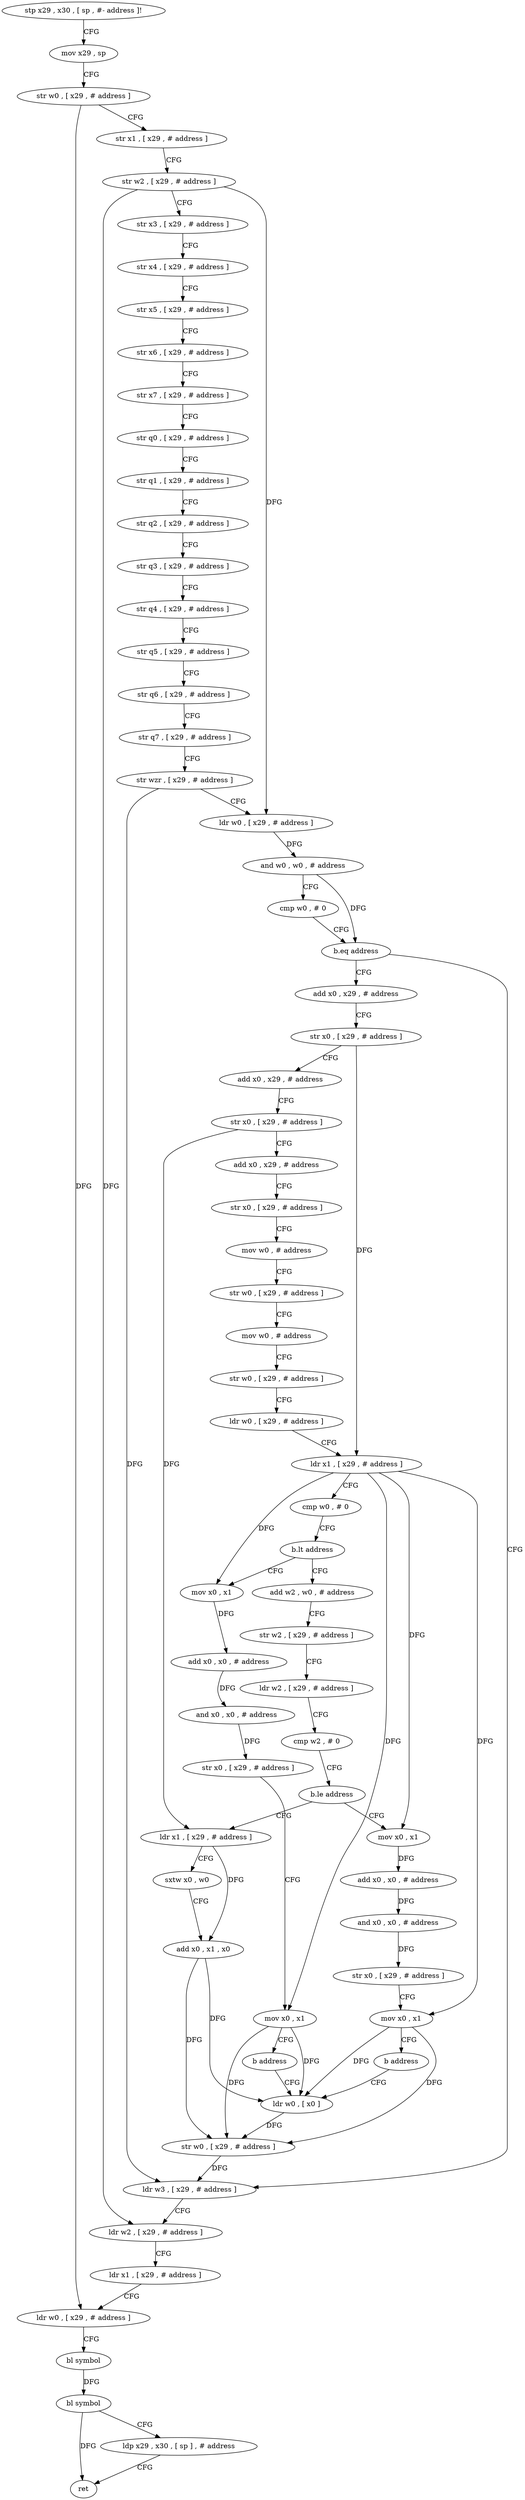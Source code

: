 digraph "func" {
"4340100" [label = "stp x29 , x30 , [ sp , #- address ]!" ]
"4340104" [label = "mov x29 , sp" ]
"4340108" [label = "str w0 , [ x29 , # address ]" ]
"4340112" [label = "str x1 , [ x29 , # address ]" ]
"4340116" [label = "str w2 , [ x29 , # address ]" ]
"4340120" [label = "str x3 , [ x29 , # address ]" ]
"4340124" [label = "str x4 , [ x29 , # address ]" ]
"4340128" [label = "str x5 , [ x29 , # address ]" ]
"4340132" [label = "str x6 , [ x29 , # address ]" ]
"4340136" [label = "str x7 , [ x29 , # address ]" ]
"4340140" [label = "str q0 , [ x29 , # address ]" ]
"4340144" [label = "str q1 , [ x29 , # address ]" ]
"4340148" [label = "str q2 , [ x29 , # address ]" ]
"4340152" [label = "str q3 , [ x29 , # address ]" ]
"4340156" [label = "str q4 , [ x29 , # address ]" ]
"4340160" [label = "str q5 , [ x29 , # address ]" ]
"4340164" [label = "str q6 , [ x29 , # address ]" ]
"4340168" [label = "str q7 , [ x29 , # address ]" ]
"4340172" [label = "str wzr , [ x29 , # address ]" ]
"4340176" [label = "ldr w0 , [ x29 , # address ]" ]
"4340180" [label = "and w0 , w0 , # address" ]
"4340184" [label = "cmp w0 , # 0" ]
"4340188" [label = "b.eq address" ]
"4340336" [label = "ldr w3 , [ x29 , # address ]" ]
"4340192" [label = "add x0 , x29 , # address" ]
"4340340" [label = "ldr w2 , [ x29 , # address ]" ]
"4340344" [label = "ldr x1 , [ x29 , # address ]" ]
"4340348" [label = "ldr w0 , [ x29 , # address ]" ]
"4340352" [label = "bl symbol" ]
"4340356" [label = "bl symbol" ]
"4340360" [label = "ldp x29 , x30 , [ sp ] , # address" ]
"4340364" [label = "ret" ]
"4340196" [label = "str x0 , [ x29 , # address ]" ]
"4340200" [label = "add x0 , x29 , # address" ]
"4340204" [label = "str x0 , [ x29 , # address ]" ]
"4340208" [label = "add x0 , x29 , # address" ]
"4340212" [label = "str x0 , [ x29 , # address ]" ]
"4340216" [label = "mov w0 , # address" ]
"4340220" [label = "str w0 , [ x29 , # address ]" ]
"4340224" [label = "mov w0 , # address" ]
"4340228" [label = "str w0 , [ x29 , # address ]" ]
"4340232" [label = "ldr w0 , [ x29 , # address ]" ]
"4340236" [label = "ldr x1 , [ x29 , # address ]" ]
"4340240" [label = "cmp w0 , # 0" ]
"4340244" [label = "b.lt address" ]
"4340272" [label = "add w2 , w0 , # address" ]
"4340248" [label = "mov x0 , x1" ]
"4340276" [label = "str w2 , [ x29 , # address ]" ]
"4340280" [label = "ldr w2 , [ x29 , # address ]" ]
"4340284" [label = "cmp w2 , # 0" ]
"4340288" [label = "b.le address" ]
"4340316" [label = "ldr x1 , [ x29 , # address ]" ]
"4340292" [label = "mov x0 , x1" ]
"4340252" [label = "add x0 , x0 , # address" ]
"4340256" [label = "and x0 , x0 , # address" ]
"4340260" [label = "str x0 , [ x29 , # address ]" ]
"4340264" [label = "mov x0 , x1" ]
"4340268" [label = "b address" ]
"4340328" [label = "ldr w0 , [ x0 ]" ]
"4340320" [label = "sxtw x0 , w0" ]
"4340324" [label = "add x0 , x1 , x0" ]
"4340296" [label = "add x0 , x0 , # address" ]
"4340300" [label = "and x0 , x0 , # address" ]
"4340304" [label = "str x0 , [ x29 , # address ]" ]
"4340308" [label = "mov x0 , x1" ]
"4340312" [label = "b address" ]
"4340332" [label = "str w0 , [ x29 , # address ]" ]
"4340100" -> "4340104" [ label = "CFG" ]
"4340104" -> "4340108" [ label = "CFG" ]
"4340108" -> "4340112" [ label = "CFG" ]
"4340108" -> "4340348" [ label = "DFG" ]
"4340112" -> "4340116" [ label = "CFG" ]
"4340116" -> "4340120" [ label = "CFG" ]
"4340116" -> "4340176" [ label = "DFG" ]
"4340116" -> "4340340" [ label = "DFG" ]
"4340120" -> "4340124" [ label = "CFG" ]
"4340124" -> "4340128" [ label = "CFG" ]
"4340128" -> "4340132" [ label = "CFG" ]
"4340132" -> "4340136" [ label = "CFG" ]
"4340136" -> "4340140" [ label = "CFG" ]
"4340140" -> "4340144" [ label = "CFG" ]
"4340144" -> "4340148" [ label = "CFG" ]
"4340148" -> "4340152" [ label = "CFG" ]
"4340152" -> "4340156" [ label = "CFG" ]
"4340156" -> "4340160" [ label = "CFG" ]
"4340160" -> "4340164" [ label = "CFG" ]
"4340164" -> "4340168" [ label = "CFG" ]
"4340168" -> "4340172" [ label = "CFG" ]
"4340172" -> "4340176" [ label = "CFG" ]
"4340172" -> "4340336" [ label = "DFG" ]
"4340176" -> "4340180" [ label = "DFG" ]
"4340180" -> "4340184" [ label = "CFG" ]
"4340180" -> "4340188" [ label = "DFG" ]
"4340184" -> "4340188" [ label = "CFG" ]
"4340188" -> "4340336" [ label = "CFG" ]
"4340188" -> "4340192" [ label = "CFG" ]
"4340336" -> "4340340" [ label = "CFG" ]
"4340192" -> "4340196" [ label = "CFG" ]
"4340340" -> "4340344" [ label = "CFG" ]
"4340344" -> "4340348" [ label = "CFG" ]
"4340348" -> "4340352" [ label = "CFG" ]
"4340352" -> "4340356" [ label = "DFG" ]
"4340356" -> "4340360" [ label = "CFG" ]
"4340356" -> "4340364" [ label = "DFG" ]
"4340360" -> "4340364" [ label = "CFG" ]
"4340196" -> "4340200" [ label = "CFG" ]
"4340196" -> "4340236" [ label = "DFG" ]
"4340200" -> "4340204" [ label = "CFG" ]
"4340204" -> "4340208" [ label = "CFG" ]
"4340204" -> "4340316" [ label = "DFG" ]
"4340208" -> "4340212" [ label = "CFG" ]
"4340212" -> "4340216" [ label = "CFG" ]
"4340216" -> "4340220" [ label = "CFG" ]
"4340220" -> "4340224" [ label = "CFG" ]
"4340224" -> "4340228" [ label = "CFG" ]
"4340228" -> "4340232" [ label = "CFG" ]
"4340232" -> "4340236" [ label = "CFG" ]
"4340236" -> "4340240" [ label = "CFG" ]
"4340236" -> "4340248" [ label = "DFG" ]
"4340236" -> "4340264" [ label = "DFG" ]
"4340236" -> "4340292" [ label = "DFG" ]
"4340236" -> "4340308" [ label = "DFG" ]
"4340240" -> "4340244" [ label = "CFG" ]
"4340244" -> "4340272" [ label = "CFG" ]
"4340244" -> "4340248" [ label = "CFG" ]
"4340272" -> "4340276" [ label = "CFG" ]
"4340248" -> "4340252" [ label = "DFG" ]
"4340276" -> "4340280" [ label = "CFG" ]
"4340280" -> "4340284" [ label = "CFG" ]
"4340284" -> "4340288" [ label = "CFG" ]
"4340288" -> "4340316" [ label = "CFG" ]
"4340288" -> "4340292" [ label = "CFG" ]
"4340316" -> "4340320" [ label = "CFG" ]
"4340316" -> "4340324" [ label = "DFG" ]
"4340292" -> "4340296" [ label = "DFG" ]
"4340252" -> "4340256" [ label = "DFG" ]
"4340256" -> "4340260" [ label = "DFG" ]
"4340260" -> "4340264" [ label = "CFG" ]
"4340264" -> "4340268" [ label = "CFG" ]
"4340264" -> "4340328" [ label = "DFG" ]
"4340264" -> "4340332" [ label = "DFG" ]
"4340268" -> "4340328" [ label = "CFG" ]
"4340328" -> "4340332" [ label = "DFG" ]
"4340320" -> "4340324" [ label = "CFG" ]
"4340324" -> "4340328" [ label = "DFG" ]
"4340324" -> "4340332" [ label = "DFG" ]
"4340296" -> "4340300" [ label = "DFG" ]
"4340300" -> "4340304" [ label = "DFG" ]
"4340304" -> "4340308" [ label = "CFG" ]
"4340308" -> "4340312" [ label = "CFG" ]
"4340308" -> "4340328" [ label = "DFG" ]
"4340308" -> "4340332" [ label = "DFG" ]
"4340312" -> "4340328" [ label = "CFG" ]
"4340332" -> "4340336" [ label = "DFG" ]
}
